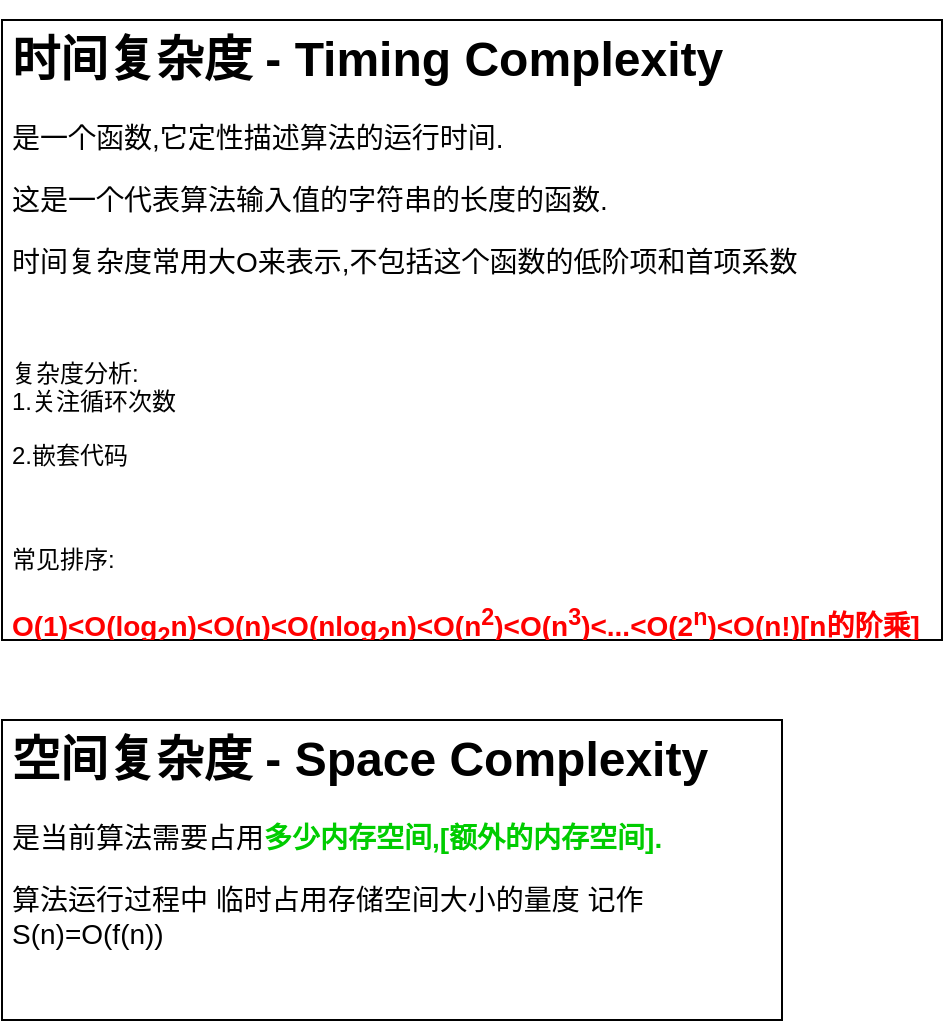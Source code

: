 <mxfile version="13.9.9" type="device" pages="2"><diagram id="wvzswRn2SIz-Foj3fumH" name="核心概念"><mxGraphModel dx="946" dy="680" grid="1" gridSize="10" guides="1" tooltips="1" connect="1" arrows="1" fold="1" page="1" pageScale="1" pageWidth="1920" pageHeight="1200" math="0" shadow="0"><root><mxCell id="0"/><mxCell id="1" parent="0"/><mxCell id="ReKXoPLd3d1DMmAnOU9S-1" value="&lt;h1&gt;时间复杂度 - Timing Complexity&lt;/h1&gt;&lt;p style=&quot;font-size: 14px&quot;&gt;&lt;font style=&quot;font-size: 14px&quot;&gt;是一个函数,它定性描述算法的运行时间.&amp;nbsp;&lt;/font&gt;&lt;/p&gt;&lt;p style=&quot;font-size: 14px&quot;&gt;&lt;font style=&quot;font-size: 14px&quot;&gt;这是一个代表算法输入值的字符串的长度的函数.&amp;nbsp;&lt;/font&gt;&lt;/p&gt;&lt;p style=&quot;font-size: 14px&quot;&gt;&lt;font style=&quot;font-size: 14px&quot;&gt;时间复杂度常用大O来表示,不包括这个函数的低阶项和首项系数&lt;/font&gt;&lt;/p&gt;&lt;p&gt;&lt;br&gt;&lt;/p&gt;&lt;p&gt;复杂度分析:&lt;br class=&quot;Apple-interchange-newline&quot;&gt;1.关注循环次数&lt;/p&gt;&lt;p&gt;2.嵌套代码&lt;/p&gt;&lt;p&gt;&lt;br&gt;&lt;/p&gt;&lt;p&gt;常见排序:&lt;br&gt;&lt;/p&gt;&lt;p style=&quot;font-size: 14px&quot;&gt;&lt;b&gt;&lt;font color=&quot;#ff0000&quot;&gt;O(1)&amp;lt;O(log&lt;sub&gt;2&lt;/sub&gt;n)&amp;lt;O(n)&amp;lt;O(nlog&lt;sub&gt;2&lt;/sub&gt;n)&amp;lt;O(n&lt;sup&gt;2&lt;/sup&gt;)&amp;lt;O(n&lt;sup&gt;3&lt;/sup&gt;)&amp;lt;...&amp;lt;O(2&lt;sup&gt;n&lt;/sup&gt;)&amp;lt;O(n!)[n的阶乘]&lt;/font&gt;&lt;/b&gt;&lt;/p&gt;" style="text;html=1;spacing=5;spacingTop=-20;whiteSpace=wrap;overflow=hidden;rounded=0;fillColor=#ffffff;strokeColor=#000000;" vertex="1" parent="1"><mxGeometry x="10" y="10" width="470" height="310" as="geometry"/></mxCell><mxCell id="ReKXoPLd3d1DMmAnOU9S-4" value="&lt;h1&gt;空间复杂度 - Space Complexity&lt;/h1&gt;&lt;p style=&quot;font-size: 14px&quot;&gt;&lt;font style=&quot;font-size: 14px&quot;&gt;是当前算法需要占用&lt;b&gt;&lt;font color=&quot;#00cc00&quot; style=&quot;font-size: 14px&quot;&gt;多少内存空间,[额外的内存空间].&lt;/font&gt;&lt;/b&gt;&lt;/font&gt;&lt;/p&gt;&lt;p style=&quot;font-size: 14px&quot;&gt;&lt;font style=&quot;font-size: 14px&quot;&gt;算法运行过程中 临时占用存储空间大小的量度 记作 S(n)=O(f(n))&lt;/font&gt;&lt;/p&gt;" style="text;html=1;spacing=5;spacingTop=-20;whiteSpace=wrap;overflow=hidden;rounded=0;fillColor=#ffffff;strokeColor=#000000;" vertex="1" parent="1"><mxGeometry x="10" y="360" width="390" height="150" as="geometry"/></mxCell></root></mxGraphModel></diagram><diagram id="YQgZ_kU5oGoDiJt4a5Kv" name="排序"><mxGraphModel dx="946" dy="680" grid="1" gridSize="10" guides="1" tooltips="1" connect="1" arrows="1" fold="1" page="1" pageScale="1" pageWidth="1920" pageHeight="1200" math="0" shadow="0"><root><mxCell id="gDoawnGZr6NY-v6h4OCK-0"/><mxCell id="gDoawnGZr6NY-v6h4OCK-1" parent="gDoawnGZr6NY-v6h4OCK-0"/><mxCell id="gDoawnGZr6NY-v6h4OCK-2" value="" style="shape=table;html=1;whiteSpace=wrap;startSize=0;container=1;collapsible=0;childLayout=tableLayout;strokeColor=#000000;fillColor=#ffffff;" vertex="1" parent="gDoawnGZr6NY-v6h4OCK-1"><mxGeometry x="10" y="70" width="859" height="775" as="geometry"/></mxCell><mxCell id="gDoawnGZr6NY-v6h4OCK-39" style="shape=partialRectangle;html=1;whiteSpace=wrap;collapsible=0;dropTarget=0;pointerEvents=0;fillColor=none;top=0;left=0;bottom=0;right=0;points=[[0,0.5],[1,0.5]];portConstraint=eastwest;" vertex="1" parent="gDoawnGZr6NY-v6h4OCK-2"><mxGeometry width="859" height="78" as="geometry"/></mxCell><mxCell id="gDoawnGZr6NY-v6h4OCK-40" value="名称" style="shape=partialRectangle;html=1;whiteSpace=wrap;connectable=0;fillColor=none;top=0;left=0;bottom=0;right=0;overflow=hidden;" vertex="1" parent="gDoawnGZr6NY-v6h4OCK-39"><mxGeometry width="143" height="78" as="geometry"/></mxCell><mxCell id="gDoawnGZr6NY-v6h4OCK-41" value="稳定性" style="shape=partialRectangle;html=1;whiteSpace=wrap;connectable=0;fillColor=none;top=0;left=0;bottom=0;right=0;overflow=hidden;" vertex="1" parent="gDoawnGZr6NY-v6h4OCK-39"><mxGeometry x="143" width="144" height="78" as="geometry"/></mxCell><mxCell id="gDoawnGZr6NY-v6h4OCK-42" value="最好" style="shape=partialRectangle;html=1;whiteSpace=wrap;connectable=0;fillColor=none;top=0;left=0;bottom=0;right=0;overflow=hidden;" vertex="1" parent="gDoawnGZr6NY-v6h4OCK-39"><mxGeometry x="287" width="143" height="78" as="geometry"/></mxCell><mxCell id="gDoawnGZr6NY-v6h4OCK-52" value="最坏" style="shape=partialRectangle;html=1;whiteSpace=wrap;connectable=0;fillColor=none;top=0;left=0;bottom=0;right=0;overflow=hidden;" vertex="1" parent="gDoawnGZr6NY-v6h4OCK-39"><mxGeometry x="430" width="143" height="78" as="geometry"/></mxCell><mxCell id="gDoawnGZr6NY-v6h4OCK-43" value="平均" style="shape=partialRectangle;html=1;whiteSpace=wrap;connectable=0;fillColor=none;top=0;left=0;bottom=0;right=0;overflow=hidden;" vertex="1" parent="gDoawnGZr6NY-v6h4OCK-39"><mxGeometry x="573" width="143" height="78" as="geometry"/></mxCell><mxCell id="gDoawnGZr6NY-v6h4OCK-61" value="原地排序" style="shape=partialRectangle;html=1;whiteSpace=wrap;connectable=0;fillColor=none;top=0;left=0;bottom=0;right=0;overflow=hidden;" vertex="1" parent="gDoawnGZr6NY-v6h4OCK-39"><mxGeometry x="716" width="143" height="78" as="geometry"/></mxCell><mxCell id="gDoawnGZr6NY-v6h4OCK-3" value="" style="shape=partialRectangle;html=1;whiteSpace=wrap;collapsible=0;dropTarget=0;pointerEvents=0;fillColor=none;top=0;left=0;bottom=0;right=0;points=[[0,0.5],[1,0.5]];portConstraint=eastwest;" vertex="1" parent="gDoawnGZr6NY-v6h4OCK-2"><mxGeometry y="78" width="859" height="78" as="geometry"/></mxCell><mxCell id="gDoawnGZr6NY-v6h4OCK-4" value="冒泡" style="shape=partialRectangle;html=1;whiteSpace=wrap;connectable=0;fillColor=none;top=0;left=0;bottom=0;right=0;overflow=hidden;" vertex="1" parent="gDoawnGZr6NY-v6h4OCK-3"><mxGeometry width="143" height="78" as="geometry"/></mxCell><mxCell id="gDoawnGZr6NY-v6h4OCK-5" value="Y" style="shape=partialRectangle;html=1;whiteSpace=wrap;connectable=0;fillColor=none;top=0;left=0;bottom=0;right=0;overflow=hidden;" vertex="1" parent="gDoawnGZr6NY-v6h4OCK-3"><mxGeometry x="143" width="144" height="78" as="geometry"/></mxCell><mxCell id="gDoawnGZr6NY-v6h4OCK-6" value="O(n)" style="shape=partialRectangle;html=1;whiteSpace=wrap;connectable=0;fillColor=none;top=0;left=0;bottom=0;right=0;overflow=hidden;" vertex="1" parent="gDoawnGZr6NY-v6h4OCK-3"><mxGeometry x="287" width="143" height="78" as="geometry"/></mxCell><mxCell id="gDoawnGZr6NY-v6h4OCK-53" value="O(n&lt;sup&gt;2&lt;/sup&gt;)" style="shape=partialRectangle;html=1;whiteSpace=wrap;connectable=0;fillColor=none;top=0;left=0;bottom=0;right=0;overflow=hidden;" vertex="1" parent="gDoawnGZr6NY-v6h4OCK-3"><mxGeometry x="430" width="143" height="78" as="geometry"/></mxCell><mxCell id="gDoawnGZr6NY-v6h4OCK-44" value="&lt;span&gt;O(n&lt;/span&gt;&lt;sup&gt;2&lt;/sup&gt;&lt;span&gt;)&lt;/span&gt;" style="shape=partialRectangle;html=1;whiteSpace=wrap;connectable=0;fillColor=none;top=0;left=0;bottom=0;right=0;overflow=hidden;" vertex="1" parent="gDoawnGZr6NY-v6h4OCK-3"><mxGeometry x="573" width="143" height="78" as="geometry"/></mxCell><mxCell id="gDoawnGZr6NY-v6h4OCK-62" value="Y" style="shape=partialRectangle;html=1;whiteSpace=wrap;connectable=0;fillColor=none;top=0;left=0;bottom=0;right=0;overflow=hidden;" vertex="1" parent="gDoawnGZr6NY-v6h4OCK-3"><mxGeometry x="716" width="143" height="78" as="geometry"/></mxCell><mxCell id="gDoawnGZr6NY-v6h4OCK-31" style="shape=partialRectangle;html=1;whiteSpace=wrap;collapsible=0;dropTarget=0;pointerEvents=0;fillColor=none;top=0;left=0;bottom=0;right=0;points=[[0,0.5],[1,0.5]];portConstraint=eastwest;" vertex="1" parent="gDoawnGZr6NY-v6h4OCK-2"><mxGeometry y="156" width="859" height="77" as="geometry"/></mxCell><mxCell id="gDoawnGZr6NY-v6h4OCK-32" value="插入" style="shape=partialRectangle;html=1;whiteSpace=wrap;connectable=0;fillColor=none;top=0;left=0;bottom=0;right=0;overflow=hidden;" vertex="1" parent="gDoawnGZr6NY-v6h4OCK-31"><mxGeometry width="143" height="77" as="geometry"/></mxCell><mxCell id="gDoawnGZr6NY-v6h4OCK-33" value="Y" style="shape=partialRectangle;html=1;whiteSpace=wrap;connectable=0;fillColor=none;top=0;left=0;bottom=0;right=0;overflow=hidden;" vertex="1" parent="gDoawnGZr6NY-v6h4OCK-31"><mxGeometry x="143" width="144" height="77" as="geometry"/></mxCell><mxCell id="gDoawnGZr6NY-v6h4OCK-34" value="&lt;span&gt;O(n)&lt;/span&gt;" style="shape=partialRectangle;html=1;whiteSpace=wrap;connectable=0;fillColor=none;top=0;left=0;bottom=0;right=0;overflow=hidden;" vertex="1" parent="gDoawnGZr6NY-v6h4OCK-31"><mxGeometry x="287" width="143" height="77" as="geometry"/></mxCell><mxCell id="gDoawnGZr6NY-v6h4OCK-54" value="&lt;span&gt;O(n&lt;/span&gt;&lt;sup&gt;2&lt;/sup&gt;&lt;span&gt;)&lt;/span&gt;" style="shape=partialRectangle;html=1;whiteSpace=wrap;connectable=0;fillColor=none;top=0;left=0;bottom=0;right=0;overflow=hidden;" vertex="1" parent="gDoawnGZr6NY-v6h4OCK-31"><mxGeometry x="430" width="143" height="77" as="geometry"/></mxCell><mxCell id="gDoawnGZr6NY-v6h4OCK-45" value="&lt;span&gt;O(n&lt;/span&gt;&lt;sup&gt;2&lt;/sup&gt;&lt;span&gt;)&lt;/span&gt;" style="shape=partialRectangle;html=1;whiteSpace=wrap;connectable=0;fillColor=none;top=0;left=0;bottom=0;right=0;overflow=hidden;" vertex="1" parent="gDoawnGZr6NY-v6h4OCK-31"><mxGeometry x="573" width="143" height="77" as="geometry"/></mxCell><mxCell id="gDoawnGZr6NY-v6h4OCK-63" value="Y" style="shape=partialRectangle;html=1;whiteSpace=wrap;connectable=0;fillColor=none;top=0;left=0;bottom=0;right=0;overflow=hidden;" vertex="1" parent="gDoawnGZr6NY-v6h4OCK-31"><mxGeometry x="716" width="143" height="77" as="geometry"/></mxCell><mxCell id="gDoawnGZr6NY-v6h4OCK-27" style="shape=partialRectangle;html=1;whiteSpace=wrap;collapsible=0;dropTarget=0;pointerEvents=0;fillColor=none;top=0;left=0;bottom=0;right=0;points=[[0,0.5],[1,0.5]];portConstraint=eastwest;" vertex="1" parent="gDoawnGZr6NY-v6h4OCK-2"><mxGeometry y="233" width="859" height="78" as="geometry"/></mxCell><mxCell id="gDoawnGZr6NY-v6h4OCK-28" value="选择" style="shape=partialRectangle;html=1;whiteSpace=wrap;connectable=0;fillColor=none;top=0;left=0;bottom=0;right=0;overflow=hidden;" vertex="1" parent="gDoawnGZr6NY-v6h4OCK-27"><mxGeometry width="143" height="78" as="geometry"/></mxCell><mxCell id="gDoawnGZr6NY-v6h4OCK-29" value="N" style="shape=partialRectangle;html=1;whiteSpace=wrap;connectable=0;fillColor=none;top=0;left=0;bottom=0;right=0;overflow=hidden;" vertex="1" parent="gDoawnGZr6NY-v6h4OCK-27"><mxGeometry x="143" width="144" height="78" as="geometry"/></mxCell><mxCell id="gDoawnGZr6NY-v6h4OCK-30" value="&lt;span&gt;O(n)&lt;/span&gt;" style="shape=partialRectangle;html=1;whiteSpace=wrap;connectable=0;fillColor=none;top=0;left=0;bottom=0;right=0;overflow=hidden;" vertex="1" parent="gDoawnGZr6NY-v6h4OCK-27"><mxGeometry x="287" width="143" height="78" as="geometry"/></mxCell><mxCell id="gDoawnGZr6NY-v6h4OCK-55" value="&lt;span&gt;O(n&lt;/span&gt;&lt;sup&gt;2&lt;/sup&gt;&lt;span&gt;)&lt;/span&gt;" style="shape=partialRectangle;html=1;whiteSpace=wrap;connectable=0;fillColor=none;top=0;left=0;bottom=0;right=0;overflow=hidden;" vertex="1" parent="gDoawnGZr6NY-v6h4OCK-27"><mxGeometry x="430" width="143" height="78" as="geometry"/></mxCell><mxCell id="gDoawnGZr6NY-v6h4OCK-46" value="&lt;span&gt;O(n&lt;/span&gt;&lt;sup&gt;2&lt;/sup&gt;&lt;span&gt;)&lt;/span&gt;" style="shape=partialRectangle;html=1;whiteSpace=wrap;connectable=0;fillColor=none;top=0;left=0;bottom=0;right=0;overflow=hidden;" vertex="1" parent="gDoawnGZr6NY-v6h4OCK-27"><mxGeometry x="573" width="143" height="78" as="geometry"/></mxCell><mxCell id="gDoawnGZr6NY-v6h4OCK-64" value="Y" style="shape=partialRectangle;html=1;whiteSpace=wrap;connectable=0;fillColor=none;top=0;left=0;bottom=0;right=0;overflow=hidden;" vertex="1" parent="gDoawnGZr6NY-v6h4OCK-27"><mxGeometry x="716" width="143" height="78" as="geometry"/></mxCell><mxCell id="gDoawnGZr6NY-v6h4OCK-23" style="shape=partialRectangle;html=1;whiteSpace=wrap;collapsible=0;dropTarget=0;pointerEvents=0;fillColor=none;top=0;left=0;bottom=0;right=0;points=[[0,0.5],[1,0.5]];portConstraint=eastwest;" vertex="1" parent="gDoawnGZr6NY-v6h4OCK-2"><mxGeometry y="311" width="859" height="77" as="geometry"/></mxCell><mxCell id="gDoawnGZr6NY-v6h4OCK-24" value="归并" style="shape=partialRectangle;html=1;whiteSpace=wrap;connectable=0;top=0;left=0;bottom=0;right=0;overflow=hidden;fillColor=none;" vertex="1" parent="gDoawnGZr6NY-v6h4OCK-23"><mxGeometry width="143" height="77" as="geometry"/></mxCell><mxCell id="gDoawnGZr6NY-v6h4OCK-25" value="Y" style="shape=partialRectangle;html=1;whiteSpace=wrap;connectable=0;fillColor=none;top=0;left=0;bottom=0;right=0;overflow=hidden;" vertex="1" parent="gDoawnGZr6NY-v6h4OCK-23"><mxGeometry x="143" width="144" height="77" as="geometry"/></mxCell><mxCell id="gDoawnGZr6NY-v6h4OCK-26" value="&lt;span&gt;O(nlogn)&lt;/span&gt;" style="shape=partialRectangle;html=1;whiteSpace=wrap;connectable=0;fillColor=none;top=0;left=0;bottom=0;right=0;overflow=hidden;" vertex="1" parent="gDoawnGZr6NY-v6h4OCK-23"><mxGeometry x="287" width="143" height="77" as="geometry"/></mxCell><mxCell id="gDoawnGZr6NY-v6h4OCK-56" value="&lt;span&gt;O(nlogn)&lt;/span&gt;" style="shape=partialRectangle;html=1;whiteSpace=wrap;connectable=0;fillColor=none;top=0;left=0;bottom=0;right=0;overflow=hidden;" vertex="1" parent="gDoawnGZr6NY-v6h4OCK-23"><mxGeometry x="430" width="143" height="77" as="geometry"/></mxCell><mxCell id="gDoawnGZr6NY-v6h4OCK-47" value="&lt;span&gt;O(nlogn)&lt;/span&gt;" style="shape=partialRectangle;html=1;whiteSpace=wrap;connectable=0;fillColor=none;top=0;left=0;bottom=0;right=0;overflow=hidden;" vertex="1" parent="gDoawnGZr6NY-v6h4OCK-23"><mxGeometry x="573" width="143" height="77" as="geometry"/></mxCell><mxCell id="gDoawnGZr6NY-v6h4OCK-65" value="N" style="shape=partialRectangle;html=1;whiteSpace=wrap;connectable=0;fillColor=none;top=0;left=0;bottom=0;right=0;overflow=hidden;" vertex="1" parent="gDoawnGZr6NY-v6h4OCK-23"><mxGeometry x="716" width="143" height="77" as="geometry"/></mxCell><mxCell id="gDoawnGZr6NY-v6h4OCK-19" style="shape=partialRectangle;html=1;whiteSpace=wrap;collapsible=0;dropTarget=0;pointerEvents=0;fillColor=none;top=0;left=0;bottom=0;right=0;points=[[0,0.5],[1,0.5]];portConstraint=eastwest;" vertex="1" parent="gDoawnGZr6NY-v6h4OCK-2"><mxGeometry y="388" width="859" height="78" as="geometry"/></mxCell><mxCell id="gDoawnGZr6NY-v6h4OCK-20" value="快速" style="shape=partialRectangle;html=1;whiteSpace=wrap;connectable=0;top=0;left=0;bottom=0;right=0;overflow=hidden;fillColor=none;" vertex="1" parent="gDoawnGZr6NY-v6h4OCK-19"><mxGeometry width="143" height="78" as="geometry"/></mxCell><mxCell id="gDoawnGZr6NY-v6h4OCK-21" value="N" style="shape=partialRectangle;html=1;whiteSpace=wrap;connectable=0;fillColor=none;top=0;left=0;bottom=0;right=0;overflow=hidden;" vertex="1" parent="gDoawnGZr6NY-v6h4OCK-19"><mxGeometry x="143" width="144" height="78" as="geometry"/></mxCell><mxCell id="gDoawnGZr6NY-v6h4OCK-22" value="O(nlogn)" style="shape=partialRectangle;html=1;whiteSpace=wrap;connectable=0;fillColor=none;top=0;left=0;bottom=0;right=0;overflow=hidden;" vertex="1" parent="gDoawnGZr6NY-v6h4OCK-19"><mxGeometry x="287" width="143" height="78" as="geometry"/></mxCell><mxCell id="gDoawnGZr6NY-v6h4OCK-57" value="&lt;span&gt;O(n&lt;/span&gt;&lt;sup&gt;2&lt;/sup&gt;&lt;span&gt;)&lt;/span&gt;" style="shape=partialRectangle;html=1;whiteSpace=wrap;connectable=0;fillColor=none;top=0;left=0;bottom=0;right=0;overflow=hidden;" vertex="1" parent="gDoawnGZr6NY-v6h4OCK-19"><mxGeometry x="430" width="143" height="78" as="geometry"/></mxCell><mxCell id="gDoawnGZr6NY-v6h4OCK-48" value="&lt;span&gt;O(nlogn)&lt;/span&gt;" style="shape=partialRectangle;html=1;whiteSpace=wrap;connectable=0;fillColor=none;top=0;left=0;bottom=0;right=0;overflow=hidden;" vertex="1" parent="gDoawnGZr6NY-v6h4OCK-19"><mxGeometry x="573" width="143" height="78" as="geometry"/></mxCell><mxCell id="gDoawnGZr6NY-v6h4OCK-66" value="Y" style="shape=partialRectangle;html=1;whiteSpace=wrap;connectable=0;fillColor=none;top=0;left=0;bottom=0;right=0;overflow=hidden;" vertex="1" parent="gDoawnGZr6NY-v6h4OCK-19"><mxGeometry x="716" width="143" height="78" as="geometry"/></mxCell><mxCell id="gDoawnGZr6NY-v6h4OCK-15" style="shape=partialRectangle;html=1;whiteSpace=wrap;collapsible=0;dropTarget=0;pointerEvents=0;fillColor=none;top=0;left=0;bottom=0;right=0;points=[[0,0.5],[1,0.5]];portConstraint=eastwest;" vertex="1" parent="gDoawnGZr6NY-v6h4OCK-2"><mxGeometry y="466" width="859" height="77" as="geometry"/></mxCell><mxCell id="gDoawnGZr6NY-v6h4OCK-16" value="计数排序" style="shape=partialRectangle;html=1;whiteSpace=wrap;connectable=0;fillColor=none;top=0;left=0;bottom=0;right=0;overflow=hidden;" vertex="1" parent="gDoawnGZr6NY-v6h4OCK-15"><mxGeometry width="143" height="77" as="geometry"/></mxCell><mxCell id="gDoawnGZr6NY-v6h4OCK-17" value="Y" style="shape=partialRectangle;html=1;whiteSpace=wrap;connectable=0;fillColor=none;top=0;left=0;bottom=0;right=0;overflow=hidden;" vertex="1" parent="gDoawnGZr6NY-v6h4OCK-15"><mxGeometry x="143" width="144" height="77" as="geometry"/></mxCell><mxCell id="gDoawnGZr6NY-v6h4OCK-18" value="O(n+k)" style="shape=partialRectangle;html=1;whiteSpace=wrap;connectable=0;fillColor=none;top=0;left=0;bottom=0;right=0;overflow=hidden;" vertex="1" parent="gDoawnGZr6NY-v6h4OCK-15"><mxGeometry x="287" width="143" height="77" as="geometry"/></mxCell><mxCell id="gDoawnGZr6NY-v6h4OCK-58" value="&lt;span&gt;O(n+k)&lt;/span&gt;" style="shape=partialRectangle;html=1;whiteSpace=wrap;connectable=0;fillColor=none;top=0;left=0;bottom=0;right=0;overflow=hidden;" vertex="1" parent="gDoawnGZr6NY-v6h4OCK-15"><mxGeometry x="430" width="143" height="77" as="geometry"/></mxCell><mxCell id="gDoawnGZr6NY-v6h4OCK-49" value="&lt;span&gt;O(n+k)&lt;/span&gt;" style="shape=partialRectangle;html=1;whiteSpace=wrap;connectable=0;fillColor=none;top=0;left=0;bottom=0;right=0;overflow=hidden;" vertex="1" parent="gDoawnGZr6NY-v6h4OCK-15"><mxGeometry x="573" width="143" height="77" as="geometry"/></mxCell><mxCell id="gDoawnGZr6NY-v6h4OCK-67" value="N" style="shape=partialRectangle;html=1;whiteSpace=wrap;connectable=0;fillColor=none;top=0;left=0;bottom=0;right=0;overflow=hidden;" vertex="1" parent="gDoawnGZr6NY-v6h4OCK-15"><mxGeometry x="716" width="143" height="77" as="geometry"/></mxCell><mxCell id="gDoawnGZr6NY-v6h4OCK-80" style="shape=partialRectangle;html=1;whiteSpace=wrap;collapsible=0;dropTarget=0;pointerEvents=0;fillColor=none;top=0;left=0;bottom=0;right=0;points=[[0,0.5],[1,0.5]];portConstraint=eastwest;" vertex="1" parent="gDoawnGZr6NY-v6h4OCK-2"><mxGeometry y="543" width="859" height="77" as="geometry"/></mxCell><mxCell id="gDoawnGZr6NY-v6h4OCK-81" value="&lt;span&gt;桶排序&lt;/span&gt;" style="shape=partialRectangle;html=1;whiteSpace=wrap;connectable=0;fillColor=none;top=0;left=0;bottom=0;right=0;overflow=hidden;" vertex="1" parent="gDoawnGZr6NY-v6h4OCK-80"><mxGeometry width="143" height="77" as="geometry"/></mxCell><mxCell id="gDoawnGZr6NY-v6h4OCK-82" value="Y" style="shape=partialRectangle;html=1;whiteSpace=wrap;connectable=0;fillColor=none;top=0;left=0;bottom=0;right=0;overflow=hidden;" vertex="1" parent="gDoawnGZr6NY-v6h4OCK-80"><mxGeometry x="143" width="144" height="77" as="geometry"/></mxCell><mxCell id="gDoawnGZr6NY-v6h4OCK-83" value="&lt;span&gt;O(n+k)&lt;/span&gt;" style="shape=partialRectangle;html=1;whiteSpace=wrap;connectable=0;fillColor=none;top=0;left=0;bottom=0;right=0;overflow=hidden;" vertex="1" parent="gDoawnGZr6NY-v6h4OCK-80"><mxGeometry x="287" width="143" height="77" as="geometry"/></mxCell><mxCell id="gDoawnGZr6NY-v6h4OCK-84" value="O(n&lt;sup&gt;2&lt;/sup&gt;)" style="shape=partialRectangle;html=1;whiteSpace=wrap;connectable=0;fillColor=none;top=0;left=0;bottom=0;right=0;overflow=hidden;" vertex="1" parent="gDoawnGZr6NY-v6h4OCK-80"><mxGeometry x="430" width="143" height="77" as="geometry"/></mxCell><mxCell id="gDoawnGZr6NY-v6h4OCK-85" value="&lt;span&gt;O(n+k)&lt;/span&gt;" style="shape=partialRectangle;html=1;whiteSpace=wrap;connectable=0;fillColor=none;top=0;left=0;bottom=0;right=0;overflow=hidden;" vertex="1" parent="gDoawnGZr6NY-v6h4OCK-80"><mxGeometry x="573" width="143" height="77" as="geometry"/></mxCell><mxCell id="gDoawnGZr6NY-v6h4OCK-86" value="N" style="shape=partialRectangle;html=1;whiteSpace=wrap;connectable=0;fillColor=none;top=0;left=0;bottom=0;right=0;overflow=hidden;" vertex="1" parent="gDoawnGZr6NY-v6h4OCK-80"><mxGeometry x="716" width="143" height="77" as="geometry"/></mxCell><mxCell id="gDoawnGZr6NY-v6h4OCK-11" value="" style="shape=partialRectangle;html=1;whiteSpace=wrap;collapsible=0;dropTarget=0;pointerEvents=0;fillColor=none;top=0;left=0;bottom=0;right=0;points=[[0,0.5],[1,0.5]];portConstraint=eastwest;" vertex="1" parent="gDoawnGZr6NY-v6h4OCK-2"><mxGeometry y="620" width="859" height="78" as="geometry"/></mxCell><mxCell id="gDoawnGZr6NY-v6h4OCK-12" value="基数排序" style="shape=partialRectangle;html=1;whiteSpace=wrap;connectable=0;fillColor=none;top=0;left=0;bottom=0;right=0;overflow=hidden;" vertex="1" parent="gDoawnGZr6NY-v6h4OCK-11"><mxGeometry width="143" height="78" as="geometry"/></mxCell><mxCell id="gDoawnGZr6NY-v6h4OCK-13" value="N" style="shape=partialRectangle;html=1;whiteSpace=wrap;connectable=0;fillColor=none;top=0;left=0;bottom=0;right=0;overflow=hidden;" vertex="1" parent="gDoawnGZr6NY-v6h4OCK-11"><mxGeometry x="143" width="144" height="78" as="geometry"/></mxCell><mxCell id="gDoawnGZr6NY-v6h4OCK-14" value="&lt;span&gt;O(n*k)&lt;/span&gt;" style="shape=partialRectangle;html=1;whiteSpace=wrap;connectable=0;fillColor=none;top=0;left=0;bottom=0;right=0;overflow=hidden;" vertex="1" parent="gDoawnGZr6NY-v6h4OCK-11"><mxGeometry x="287" width="143" height="78" as="geometry"/></mxCell><mxCell id="gDoawnGZr6NY-v6h4OCK-59" value="&lt;span&gt;O(n*k)&lt;/span&gt;" style="shape=partialRectangle;html=1;whiteSpace=wrap;connectable=0;fillColor=none;top=0;left=0;bottom=0;right=0;overflow=hidden;" vertex="1" parent="gDoawnGZr6NY-v6h4OCK-11"><mxGeometry x="430" width="143" height="78" as="geometry"/></mxCell><mxCell id="gDoawnGZr6NY-v6h4OCK-50" value="&lt;span&gt;O(n*k)&lt;/span&gt;" style="shape=partialRectangle;html=1;whiteSpace=wrap;connectable=0;fillColor=none;top=0;left=0;bottom=0;right=0;overflow=hidden;" vertex="1" parent="gDoawnGZr6NY-v6h4OCK-11"><mxGeometry x="573" width="143" height="78" as="geometry"/></mxCell><mxCell id="gDoawnGZr6NY-v6h4OCK-68" value="N" style="shape=partialRectangle;html=1;whiteSpace=wrap;connectable=0;fillColor=none;top=0;left=0;bottom=0;right=0;overflow=hidden;" vertex="1" parent="gDoawnGZr6NY-v6h4OCK-11"><mxGeometry x="716" width="143" height="78" as="geometry"/></mxCell><mxCell id="gDoawnGZr6NY-v6h4OCK-35" style="shape=partialRectangle;html=1;whiteSpace=wrap;collapsible=0;dropTarget=0;pointerEvents=0;fillColor=none;top=0;left=0;bottom=0;right=0;points=[[0,0.5],[1,0.5]];portConstraint=eastwest;" vertex="1" parent="gDoawnGZr6NY-v6h4OCK-2"><mxGeometry y="698" width="859" height="77" as="geometry"/></mxCell><mxCell id="gDoawnGZr6NY-v6h4OCK-36" value="堆排" style="shape=partialRectangle;html=1;whiteSpace=wrap;connectable=0;fillColor=none;top=0;left=0;bottom=0;right=0;overflow=hidden;" vertex="1" parent="gDoawnGZr6NY-v6h4OCK-35"><mxGeometry width="143" height="77" as="geometry"/></mxCell><mxCell id="gDoawnGZr6NY-v6h4OCK-37" style="shape=partialRectangle;html=1;whiteSpace=wrap;connectable=0;fillColor=none;top=0;left=0;bottom=0;right=0;overflow=hidden;" vertex="1" parent="gDoawnGZr6NY-v6h4OCK-35"><mxGeometry x="143" width="144" height="77" as="geometry"/></mxCell><mxCell id="gDoawnGZr6NY-v6h4OCK-38" style="shape=partialRectangle;html=1;whiteSpace=wrap;connectable=0;fillColor=none;top=0;left=0;bottom=0;right=0;overflow=hidden;" vertex="1" parent="gDoawnGZr6NY-v6h4OCK-35"><mxGeometry x="287" width="143" height="77" as="geometry"/></mxCell><mxCell id="gDoawnGZr6NY-v6h4OCK-60" style="shape=partialRectangle;html=1;whiteSpace=wrap;connectable=0;fillColor=none;top=0;left=0;bottom=0;right=0;overflow=hidden;" vertex="1" parent="gDoawnGZr6NY-v6h4OCK-35"><mxGeometry x="430" width="143" height="77" as="geometry"/></mxCell><mxCell id="gDoawnGZr6NY-v6h4OCK-51" style="shape=partialRectangle;html=1;whiteSpace=wrap;connectable=0;fillColor=none;top=0;left=0;bottom=0;right=0;overflow=hidden;" vertex="1" parent="gDoawnGZr6NY-v6h4OCK-35"><mxGeometry x="573" width="143" height="77" as="geometry"/></mxCell><mxCell id="gDoawnGZr6NY-v6h4OCK-69" style="shape=partialRectangle;html=1;whiteSpace=wrap;connectable=0;fillColor=none;top=0;left=0;bottom=0;right=0;overflow=hidden;" vertex="1" parent="gDoawnGZr6NY-v6h4OCK-35"><mxGeometry x="716" width="143" height="77" as="geometry"/></mxCell><mxCell id="gDoawnGZr6NY-v6h4OCK-78" value="" style="verticalLabelPosition=bottom;verticalAlign=top;html=1;shape=mxgraph.basic.star;strokeColor=#d79b00;fillColor=#ffcd28;gradientColor=#ffa500;" vertex="1" parent="gDoawnGZr6NY-v6h4OCK-1"><mxGeometry x="12" y="383" width="30" height="30" as="geometry"/></mxCell><mxCell id="gDoawnGZr6NY-v6h4OCK-79" value="" style="verticalLabelPosition=bottom;verticalAlign=top;html=1;shape=mxgraph.basic.star;strokeColor=#d79b00;fillColor=#ffcd28;gradientColor=#ffa500;" vertex="1" parent="gDoawnGZr6NY-v6h4OCK-1"><mxGeometry x="12" y="460" width="30" height="30" as="geometry"/></mxCell><mxCell id="gDoawnGZr6NY-v6h4OCK-87" value="线性" style="text;html=1;fillColor=#d5e8d4;align=center;verticalAlign=middle;whiteSpace=wrap;rounded=0;strokeColor=#82b366;gradientColor=#97d077;" vertex="1" parent="gDoawnGZr6NY-v6h4OCK-1"><mxGeometry x="13" y="693" width="40" height="20" as="geometry"/></mxCell><mxCell id="gDoawnGZr6NY-v6h4OCK-88" value="线性" style="text;html=1;fillColor=#d5e8d4;align=center;verticalAlign=middle;whiteSpace=wrap;rounded=0;strokeColor=#82b366;gradientColor=#97d077;" vertex="1" parent="gDoawnGZr6NY-v6h4OCK-1"><mxGeometry x="13" y="616" width="40" height="20" as="geometry"/></mxCell><mxCell id="gDoawnGZr6NY-v6h4OCK-89" value="线性" style="text;html=1;fillColor=#d5e8d4;align=center;verticalAlign=middle;whiteSpace=wrap;rounded=0;strokeColor=#82b366;gradientColor=#97d077;" vertex="1" parent="gDoawnGZr6NY-v6h4OCK-1"><mxGeometry x="13" y="540" width="40" height="20" as="geometry"/></mxCell></root></mxGraphModel></diagram></mxfile>